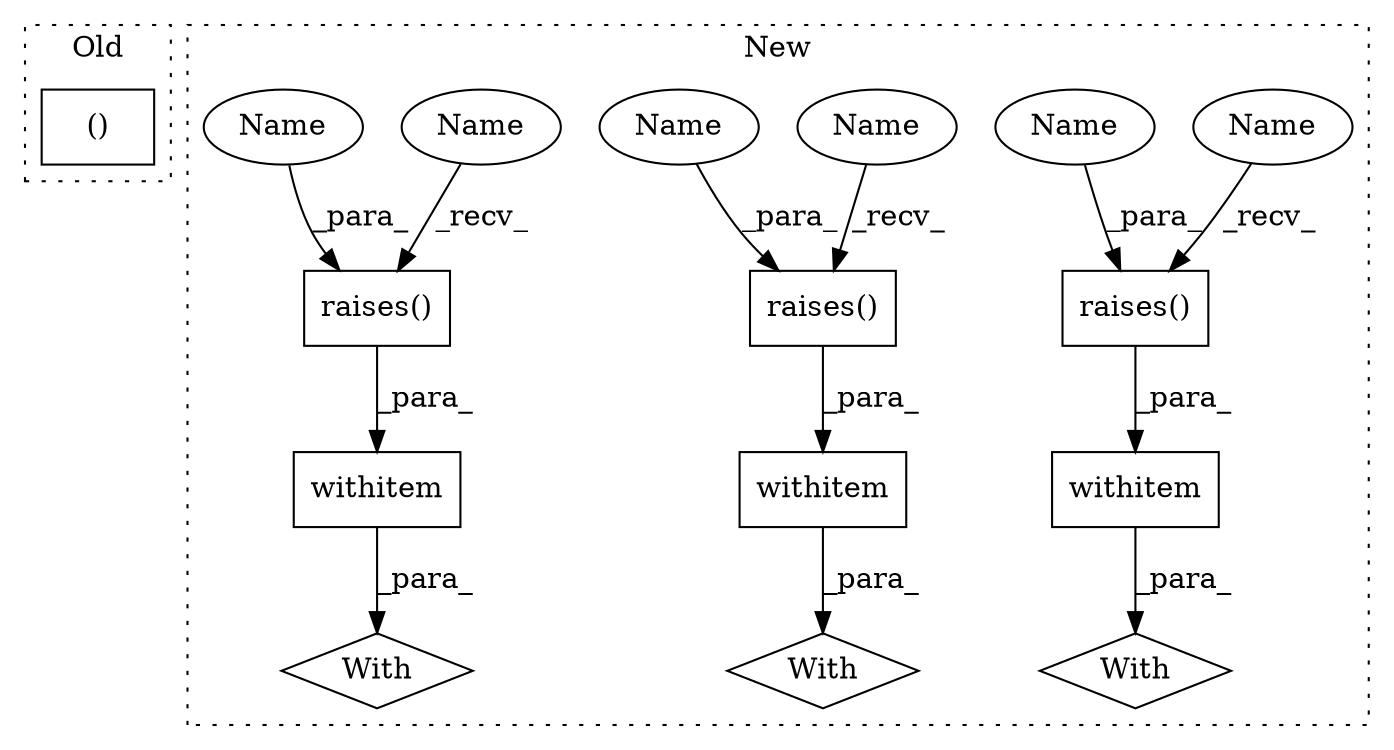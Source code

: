 digraph G {
subgraph cluster0 {
1 [label="()" a="54" s="3506" l="15" shape="box"];
label = "Old";
style="dotted";
}
subgraph cluster1 {
2 [label="raises()" a="75" s="3519,3543" l="14,1" shape="box"];
3 [label="withitem" a="49" s="3519" l="6" shape="box"];
4 [label="With" a="39" s="3514,3525" l="5,29" shape="diamond"];
5 [label="raises()" a="75" s="3457,3481" l="14,1" shape="box"];
6 [label="With" a="39" s="3452,3463" l="5,29" shape="diamond"];
7 [label="withitem" a="49" s="3457" l="6" shape="box"];
8 [label="raises()" a="75" s="3396,3420" l="14,1" shape="box"];
9 [label="withitem" a="49" s="3396" l="6" shape="box"];
10 [label="With" a="39" s="3391,3402" l="5,29" shape="diamond"];
11 [label="Name" a="87" s="3396" l="6" shape="ellipse"];
12 [label="Name" a="87" s="3519" l="6" shape="ellipse"];
13 [label="Name" a="87" s="3457" l="6" shape="ellipse"];
14 [label="Name" a="87" s="3533" l="10" shape="ellipse"];
15 [label="Name" a="87" s="3471" l="10" shape="ellipse"];
16 [label="Name" a="87" s="3410" l="10" shape="ellipse"];
label = "New";
style="dotted";
}
2 -> 3 [label="_para_"];
3 -> 4 [label="_para_"];
5 -> 7 [label="_para_"];
7 -> 6 [label="_para_"];
8 -> 9 [label="_para_"];
9 -> 10 [label="_para_"];
11 -> 8 [label="_recv_"];
12 -> 2 [label="_recv_"];
13 -> 5 [label="_recv_"];
14 -> 2 [label="_para_"];
15 -> 5 [label="_para_"];
16 -> 8 [label="_para_"];
}
